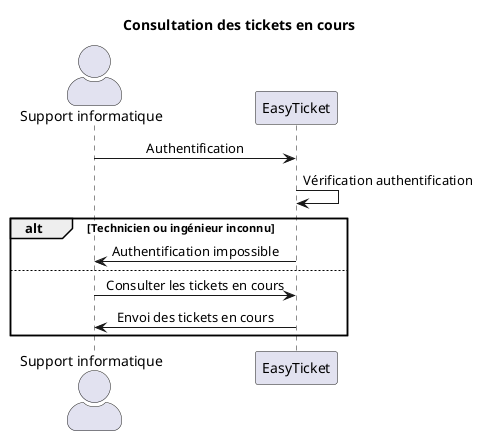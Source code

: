 @startuml

title Consultation des tickets en cours
skinparam sequenceMessageAlign center
skinparam ActorStyle awesome

actor "Support informatique" as a
participant EasyTicket as t

a -> t: Authentification
t -> t: Vérification authentification
alt Technicien ou ingénieur inconnu
  t -> a: Authentification impossible
else
  a -> t: Consulter les tickets en cours
  t -> a: Envoi des tickets en cours
end
@enduml
